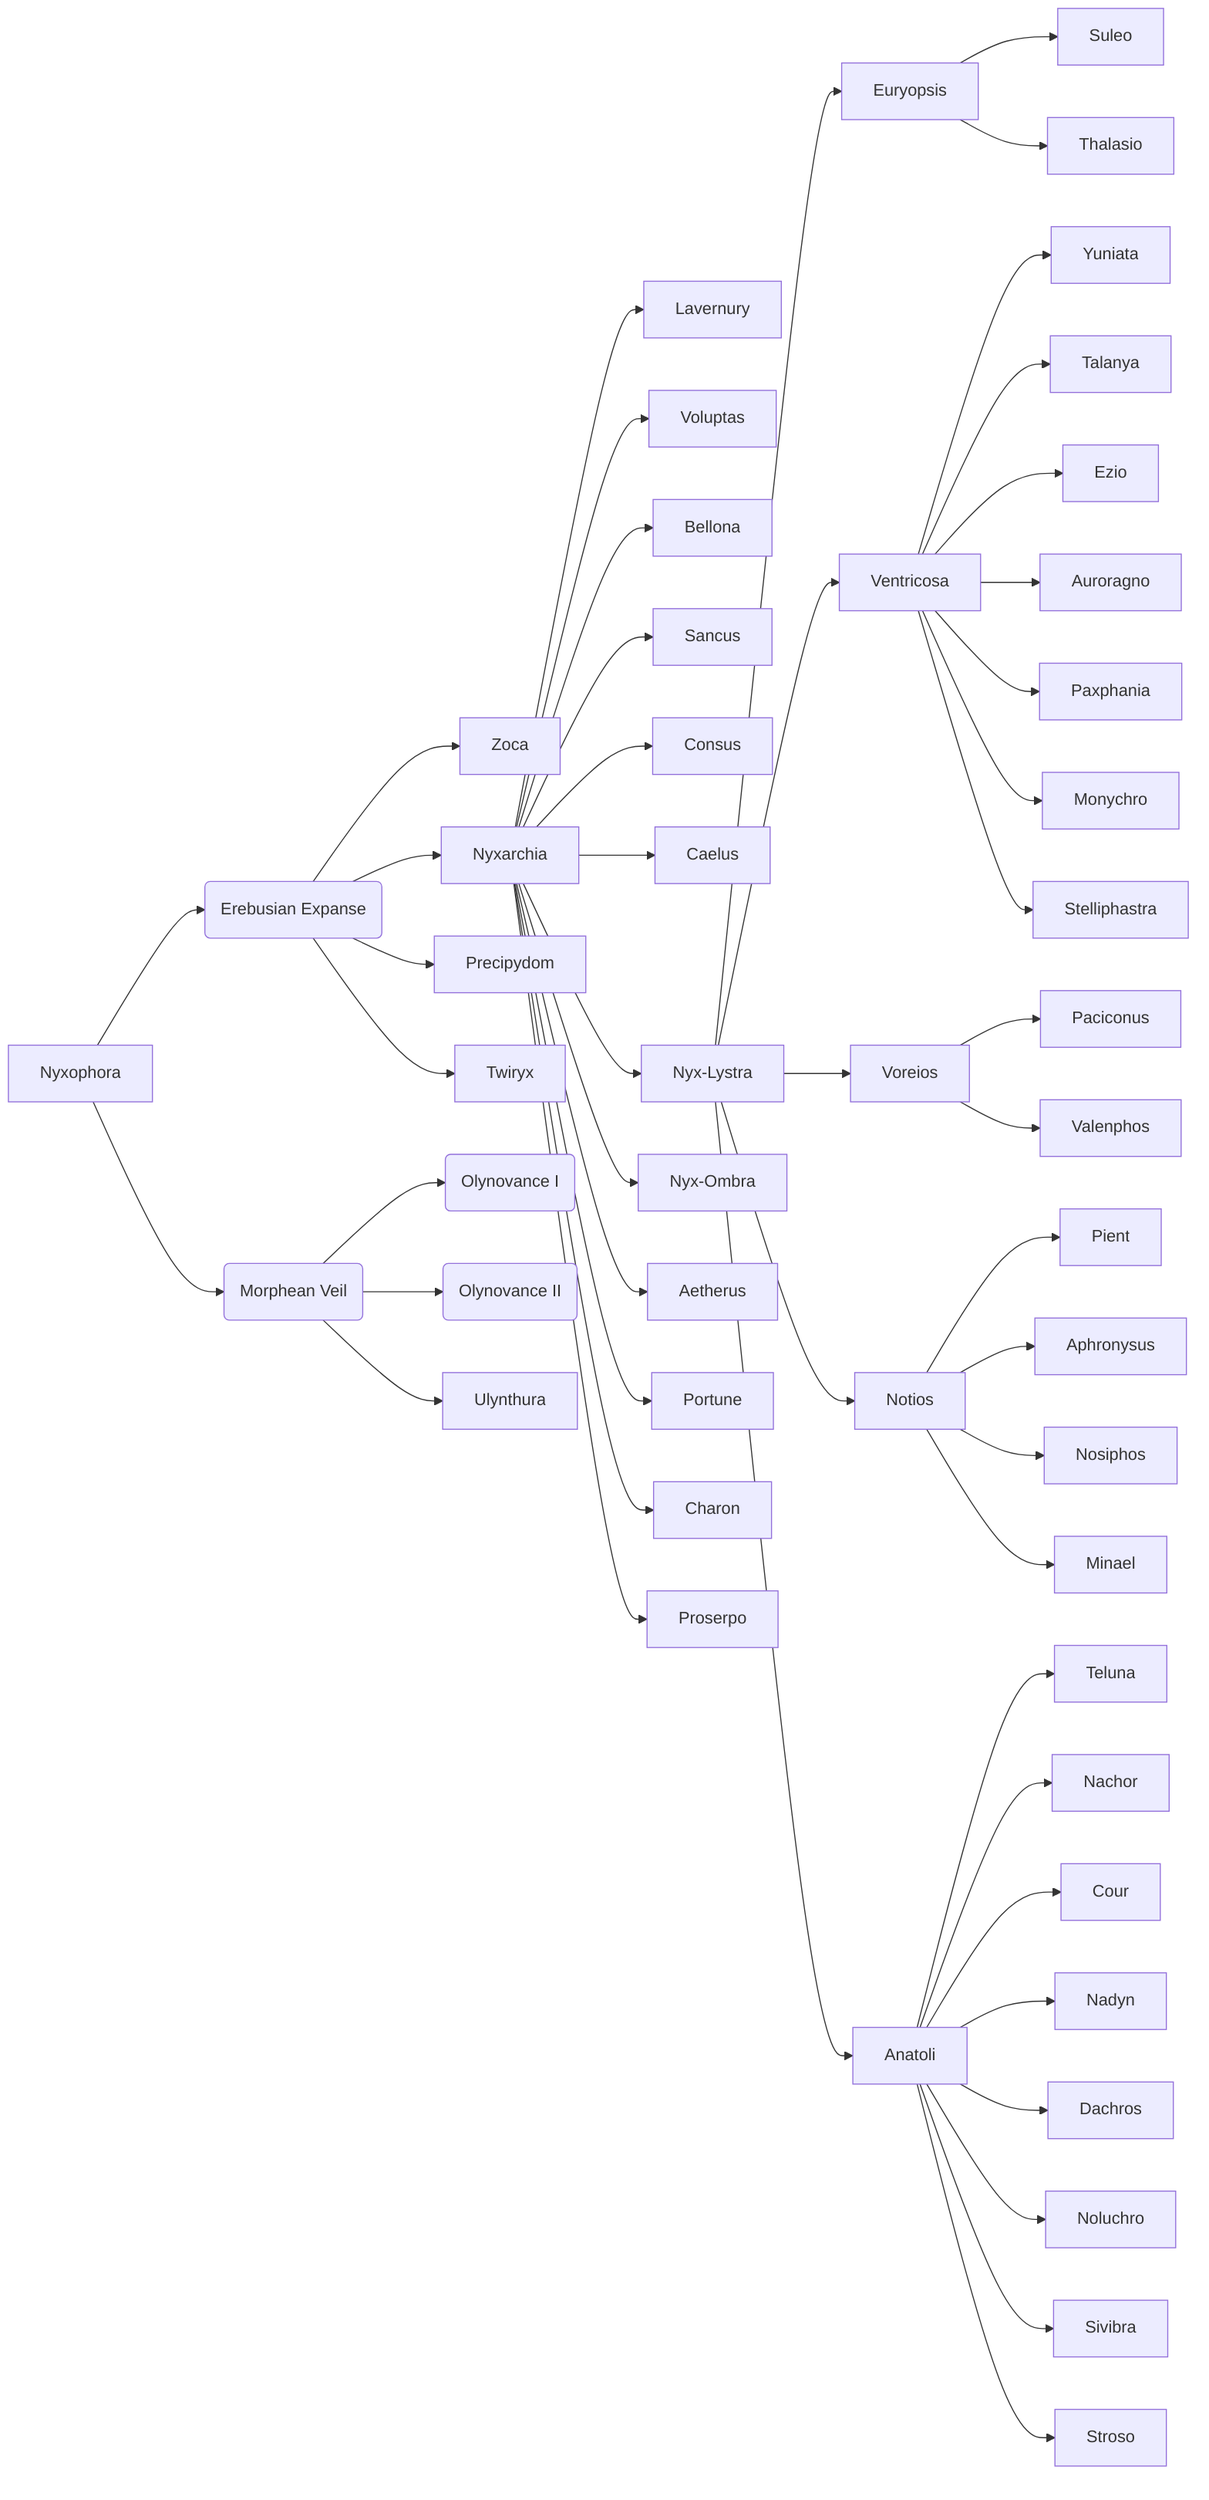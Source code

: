 flowchart LR
    %% Galaxies
    Nyxophora --> Erebusian-Expanse(Erebusian Expanse)
    Nyxophora --> Morphean-Veil(Morphean Veil)

    %% Solar Systems
    Erebusian-Expanse --> Zoca
    Erebusian-Expanse --> Nyxarchia
    Erebusian-Expanse --> Precipydom
    Erebusian-Expanse --> Twiryx
    Morphean-Veil --> Olynovance-I(Olynovance I)
    Morphean-Veil --> Olynovance-II(Olynovance II)
    Morphean-Veil --> Ulynthura

    %% Planets
    Nyxarchia --> Lavernury
    Nyxarchia --> Voluptas
    Nyxarchia --> Bellona
    Nyxarchia --> Sancus
    Nyxarchia --> Consus
    Nyxarchia --> Caelus
    Nyxarchia --> Nyx-Lystra
    Nyxarchia --> Nyx-Ombra
    Nyxarchia --> Aetherus
    Nyxarchia --> Portune
    Nyxarchia --> Charon
    Nyxarchia --> Proserpo

    %% Continents
    Nyx-Lystra --> Euryopsis
    Nyx-Lystra --> Ventricosa
    Nyx-Lystra --> Voreios
    Nyx-Lystra --> Notios
    Nyx-Lystra --> Anatoli

    %% Countries
    Euryopsis --> Suleo
    Euryopsis --> Thalasio
    Ventricosa --> Yuniata
    Ventricosa --> Talanya
    Ventricosa --> Ezio
    Ventricosa --> Auroragno
    Ventricosa --> Paxphania
    Ventricosa --> Monychro
    Ventricosa --> Stelliphastra
    Voreios --> Paciconus
    Voreios --> Valenphos
    Notios --> Pient
    Notios --> Aphronysus
    Notios --> Nosiphos
    Notios --> Minael
    Anatoli --> Teluna
    Anatoli --> Nachor
    Anatoli --> Cour
    Anatoli --> Nadyn
    Anatoli --> Dachros
    Anatoli --> Noluchro
    Anatoli --> Sivibra
    Anatoli --> Stroso